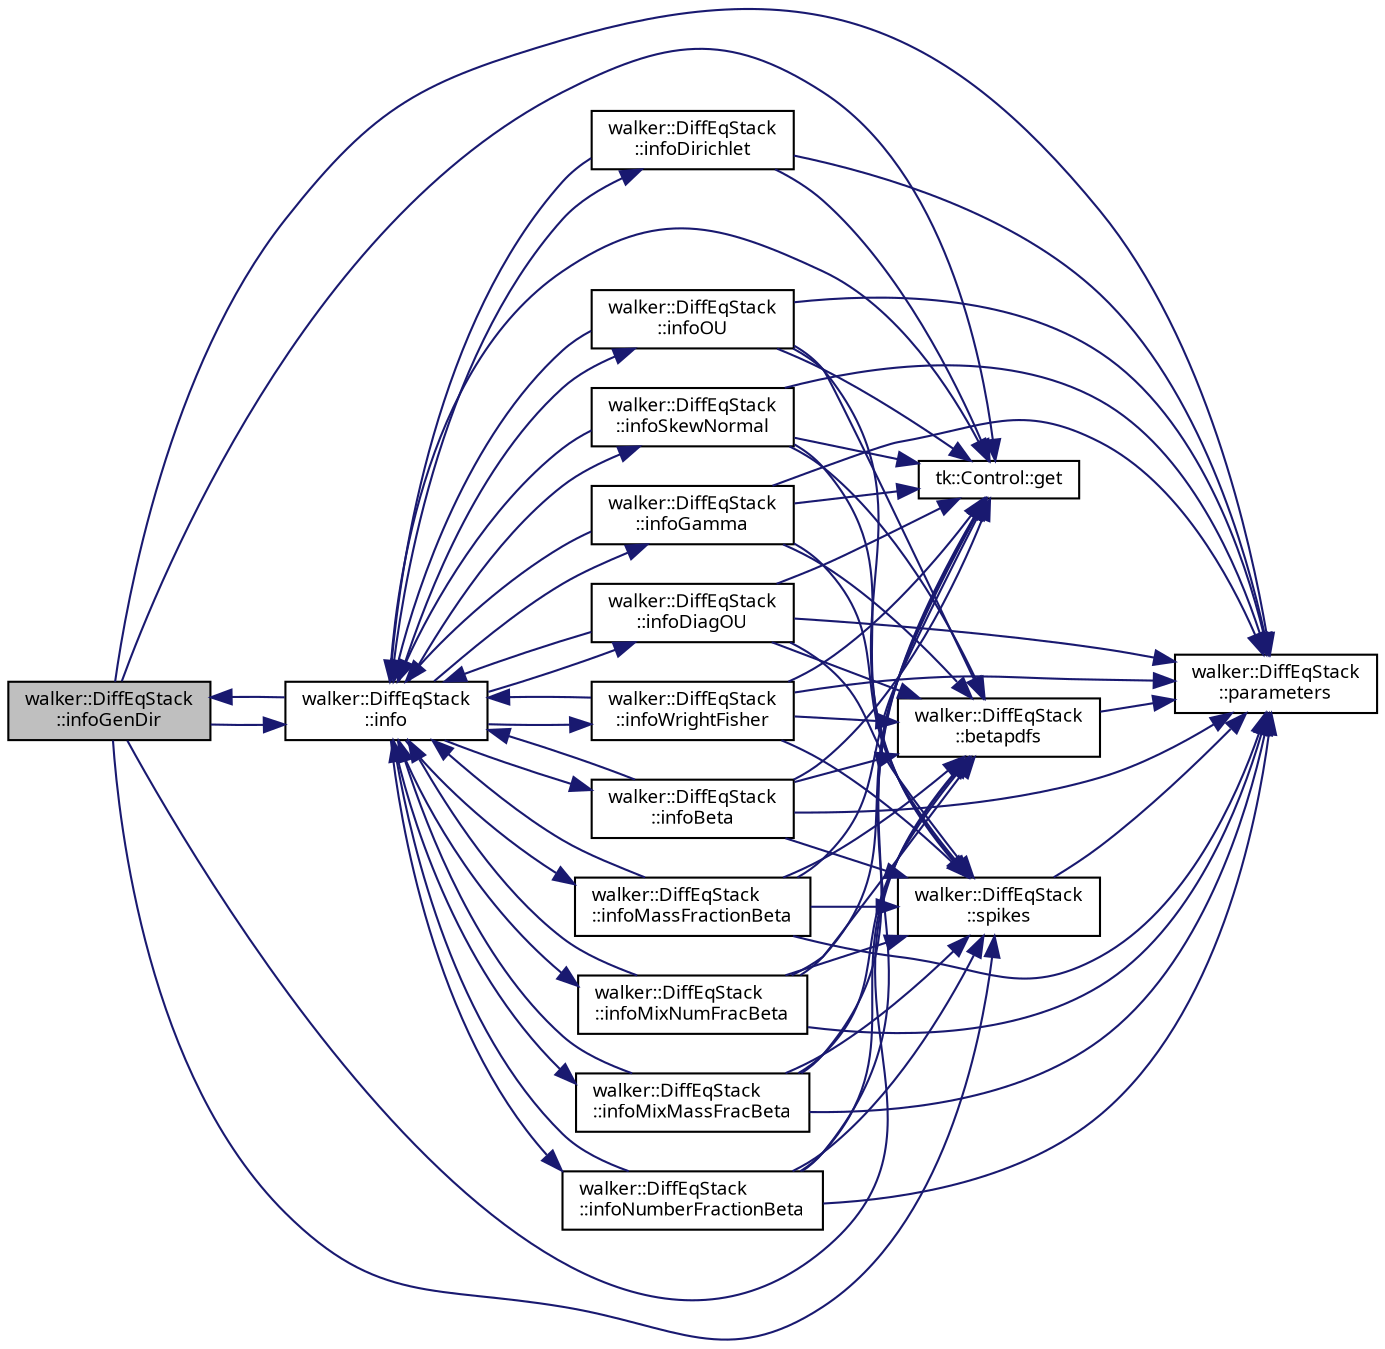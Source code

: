 digraph "walker::DiffEqStack::infoGenDir"
{
 // INTERACTIVE_SVG=YES
  bgcolor="transparent";
  edge [fontname="sans-serif",fontsize="9",labelfontname="sans-serif",labelfontsize="9"];
  node [fontname="sans-serif",fontsize="9",shape=record];
  rankdir="LR";
  Node1 [label="walker::DiffEqStack\l::infoGenDir",height=0.2,width=0.4,color="black", fillcolor="grey75", style="filled", fontcolor="black"];
  Node1 -> Node2 [color="midnightblue",fontsize="9",style="solid",fontname="sans-serif"];
  Node2 [label="walker::DiffEqStack\l::betapdfs",height=0.2,width=0.4,color="black",URL="$classwalker_1_1_diff_eq_stack.html#a32c5e784ecf315c4baa0709b0eb69b83",tooltip="Insert betapdf information (used to specify beta PDFs) into info vector. "];
  Node2 -> Node3 [color="midnightblue",fontsize="9",style="solid",fontname="sans-serif"];
  Node3 [label="walker::DiffEqStack\l::parameters",height=0.2,width=0.4,color="black",URL="$classwalker_1_1_diff_eq_stack.html#aa96cb9d2bfbbfb0b59d2ca11309524ad",tooltip="Convert and return values from vector as string. "];
  Node1 -> Node4 [color="midnightblue",fontsize="9",style="solid",fontname="sans-serif"];
  Node4 [label="tk::Control::get",height=0.2,width=0.4,color="black",URL="$classtk_1_1_control.html#a85c14acef1b9de96946fcf2ab7c08721",tooltip="Const-ref accessor to single element at 1st level. "];
  Node1 -> Node5 [color="midnightblue",fontsize="9",style="solid",fontname="sans-serif"];
  Node5 [label="walker::DiffEqStack\l::info",height=0.2,width=0.4,color="black",URL="$classwalker_1_1_diff_eq_stack.html#a9559315ca0c5a0c28cedd212a889f53c",tooltip="Return info on selected differential equations. "];
  Node5 -> Node4 [color="midnightblue",fontsize="9",style="solid",fontname="sans-serif"];
  Node5 -> Node6 [color="midnightblue",fontsize="9",style="solid",fontname="sans-serif"];
  Node6 [label="walker::DiffEqStack\l::infoBeta",height=0.2,width=0.4,color="black",URL="$classwalker_1_1_diff_eq_stack.html#a77e7bcaaa3bcf99582d4fa126944c5c5",tooltip="Get information on beta SDE. "];
  Node6 -> Node2 [color="midnightblue",fontsize="9",style="solid",fontname="sans-serif"];
  Node6 -> Node4 [color="midnightblue",fontsize="9",style="solid",fontname="sans-serif"];
  Node6 -> Node5 [color="midnightblue",fontsize="9",style="solid",fontname="sans-serif"];
  Node6 -> Node3 [color="midnightblue",fontsize="9",style="solid",fontname="sans-serif"];
  Node6 -> Node7 [color="midnightblue",fontsize="9",style="solid",fontname="sans-serif"];
  Node7 [label="walker::DiffEqStack\l::spikes",height=0.2,width=0.4,color="black",URL="$classwalker_1_1_diff_eq_stack.html#ab24098da325e9e4a4f3e47659b63259f",tooltip="Insert spike information (used to specify delta PDFs) into info vector. "];
  Node7 -> Node3 [color="midnightblue",fontsize="9",style="solid",fontname="sans-serif"];
  Node5 -> Node8 [color="midnightblue",fontsize="9",style="solid",fontname="sans-serif"];
  Node8 [label="walker::DiffEqStack\l::infoDiagOU",height=0.2,width=0.4,color="black",URL="$classwalker_1_1_diff_eq_stack.html#a774e7d00fd7b9f8ceca03a9e1a140e41",tooltip="Get information on diagonal Ornstein_Uhlenbeck SDE. "];
  Node8 -> Node2 [color="midnightblue",fontsize="9",style="solid",fontname="sans-serif"];
  Node8 -> Node4 [color="midnightblue",fontsize="9",style="solid",fontname="sans-serif"];
  Node8 -> Node5 [color="midnightblue",fontsize="9",style="solid",fontname="sans-serif"];
  Node8 -> Node3 [color="midnightblue",fontsize="9",style="solid",fontname="sans-serif"];
  Node8 -> Node7 [color="midnightblue",fontsize="9",style="solid",fontname="sans-serif"];
  Node5 -> Node9 [color="midnightblue",fontsize="9",style="solid",fontname="sans-serif"];
  Node9 [label="walker::DiffEqStack\l::infoDirichlet",height=0.2,width=0.4,color="black",URL="$classwalker_1_1_diff_eq_stack.html#a615b8f3217350e693a20c6ba22893340",tooltip="Get information on the Dirichlet SDE. "];
  Node9 -> Node4 [color="midnightblue",fontsize="9",style="solid",fontname="sans-serif"];
  Node9 -> Node5 [color="midnightblue",fontsize="9",style="solid",fontname="sans-serif"];
  Node9 -> Node3 [color="midnightblue",fontsize="9",style="solid",fontname="sans-serif"];
  Node5 -> Node10 [color="midnightblue",fontsize="9",style="solid",fontname="sans-serif"];
  Node10 [label="walker::DiffEqStack\l::infoGamma",height=0.2,width=0.4,color="black",URL="$classwalker_1_1_diff_eq_stack.html#a728d490ad948b446c58522fe0089b84f",tooltip="Get information on Gamma SDE. "];
  Node10 -> Node2 [color="midnightblue",fontsize="9",style="solid",fontname="sans-serif"];
  Node10 -> Node4 [color="midnightblue",fontsize="9",style="solid",fontname="sans-serif"];
  Node10 -> Node5 [color="midnightblue",fontsize="9",style="solid",fontname="sans-serif"];
  Node10 -> Node3 [color="midnightblue",fontsize="9",style="solid",fontname="sans-serif"];
  Node10 -> Node7 [color="midnightblue",fontsize="9",style="solid",fontname="sans-serif"];
  Node5 -> Node1 [color="midnightblue",fontsize="9",style="solid",fontname="sans-serif"];
  Node5 -> Node11 [color="midnightblue",fontsize="9",style="solid",fontname="sans-serif"];
  Node11 [label="walker::DiffEqStack\l::infoMassFractionBeta",height=0.2,width=0.4,color="black",URL="$classwalker_1_1_diff_eq_stack.html#ade0c68dde82eea30411e2aae98f1b4fa",tooltip="Get information on mass-fraction beta SDE. "];
  Node11 -> Node5 [color="midnightblue",fontsize="9",style="solid",fontname="sans-serif"];
  Node11 -> Node4 [color="midnightblue",fontsize="9",style="solid",fontname="sans-serif"];
  Node11 -> Node3 [color="midnightblue",fontsize="9",style="solid",fontname="sans-serif"];
  Node11 -> Node7 [color="midnightblue",fontsize="9",style="solid",fontname="sans-serif"];
  Node11 -> Node2 [color="midnightblue",fontsize="9",style="solid",fontname="sans-serif"];
  Node5 -> Node12 [color="midnightblue",fontsize="9",style="solid",fontname="sans-serif"];
  Node12 [label="walker::DiffEqStack\l::infoMixMassFracBeta",height=0.2,width=0.4,color="black",URL="$classwalker_1_1_diff_eq_stack.html#acee9d2315e8fc705db3de468d9a6dd13",tooltip="Get information on mix mass-fraction beta SDE. "];
  Node12 -> Node5 [color="midnightblue",fontsize="9",style="solid",fontname="sans-serif"];
  Node12 -> Node4 [color="midnightblue",fontsize="9",style="solid",fontname="sans-serif"];
  Node12 -> Node3 [color="midnightblue",fontsize="9",style="solid",fontname="sans-serif"];
  Node12 -> Node7 [color="midnightblue",fontsize="9",style="solid",fontname="sans-serif"];
  Node12 -> Node2 [color="midnightblue",fontsize="9",style="solid",fontname="sans-serif"];
  Node5 -> Node13 [color="midnightblue",fontsize="9",style="solid",fontname="sans-serif"];
  Node13 [label="walker::DiffEqStack\l::infoMixNumFracBeta",height=0.2,width=0.4,color="black",URL="$classwalker_1_1_diff_eq_stack.html#a2732549f79dd2b18ba932003b99849b7",tooltip="Get information on mix number-fraction beta SDE. "];
  Node13 -> Node5 [color="midnightblue",fontsize="9",style="solid",fontname="sans-serif"];
  Node13 -> Node4 [color="midnightblue",fontsize="9",style="solid",fontname="sans-serif"];
  Node13 -> Node3 [color="midnightblue",fontsize="9",style="solid",fontname="sans-serif"];
  Node13 -> Node7 [color="midnightblue",fontsize="9",style="solid",fontname="sans-serif"];
  Node13 -> Node2 [color="midnightblue",fontsize="9",style="solid",fontname="sans-serif"];
  Node5 -> Node14 [color="midnightblue",fontsize="9",style="solid",fontname="sans-serif"];
  Node14 [label="walker::DiffEqStack\l::infoNumberFractionBeta",height=0.2,width=0.4,color="black",URL="$classwalker_1_1_diff_eq_stack.html#a56bf1686406061b4aa231f9ffe205c87",tooltip="Get information on number-fraction beta SDE. "];
  Node14 -> Node5 [color="midnightblue",fontsize="9",style="solid",fontname="sans-serif"];
  Node14 -> Node4 [color="midnightblue",fontsize="9",style="solid",fontname="sans-serif"];
  Node14 -> Node3 [color="midnightblue",fontsize="9",style="solid",fontname="sans-serif"];
  Node14 -> Node7 [color="midnightblue",fontsize="9",style="solid",fontname="sans-serif"];
  Node14 -> Node2 [color="midnightblue",fontsize="9",style="solid",fontname="sans-serif"];
  Node5 -> Node15 [color="midnightblue",fontsize="9",style="solid",fontname="sans-serif"];
  Node15 [label="walker::DiffEqStack\l::infoOU",height=0.2,width=0.4,color="black",URL="$classwalker_1_1_diff_eq_stack.html#ad1965c2fc4327c8c12cd15eb9a473205",tooltip="Get information on Ornstein_Uhlenbeck SDE. "];
  Node15 -> Node5 [color="midnightblue",fontsize="9",style="solid",fontname="sans-serif"];
  Node15 -> Node4 [color="midnightblue",fontsize="9",style="solid",fontname="sans-serif"];
  Node15 -> Node3 [color="midnightblue",fontsize="9",style="solid",fontname="sans-serif"];
  Node15 -> Node7 [color="midnightblue",fontsize="9",style="solid",fontname="sans-serif"];
  Node15 -> Node2 [color="midnightblue",fontsize="9",style="solid",fontname="sans-serif"];
  Node5 -> Node16 [color="midnightblue",fontsize="9",style="solid",fontname="sans-serif"];
  Node16 [label="walker::DiffEqStack\l::infoSkewNormal",height=0.2,width=0.4,color="black",URL="$classwalker_1_1_diff_eq_stack.html#ae36184e00772bdccf779e8d242f00f1d",tooltip="Get information on skew-normal SDE. "];
  Node16 -> Node5 [color="midnightblue",fontsize="9",style="solid",fontname="sans-serif"];
  Node16 -> Node4 [color="midnightblue",fontsize="9",style="solid",fontname="sans-serif"];
  Node16 -> Node3 [color="midnightblue",fontsize="9",style="solid",fontname="sans-serif"];
  Node16 -> Node7 [color="midnightblue",fontsize="9",style="solid",fontname="sans-serif"];
  Node16 -> Node2 [color="midnightblue",fontsize="9",style="solid",fontname="sans-serif"];
  Node5 -> Node17 [color="midnightblue",fontsize="9",style="solid",fontname="sans-serif"];
  Node17 [label="walker::DiffEqStack\l::infoWrightFisher",height=0.2,width=0.4,color="black",URL="$classwalker_1_1_diff_eq_stack.html#a4564751c0c8230f1ef6a4fab58d87689",tooltip="Get information on Wright-Fisher SDE. "];
  Node17 -> Node5 [color="midnightblue",fontsize="9",style="solid",fontname="sans-serif"];
  Node17 -> Node4 [color="midnightblue",fontsize="9",style="solid",fontname="sans-serif"];
  Node17 -> Node3 [color="midnightblue",fontsize="9",style="solid",fontname="sans-serif"];
  Node17 -> Node7 [color="midnightblue",fontsize="9",style="solid",fontname="sans-serif"];
  Node17 -> Node2 [color="midnightblue",fontsize="9",style="solid",fontname="sans-serif"];
  Node1 -> Node3 [color="midnightblue",fontsize="9",style="solid",fontname="sans-serif"];
  Node1 -> Node7 [color="midnightblue",fontsize="9",style="solid",fontname="sans-serif"];
}
